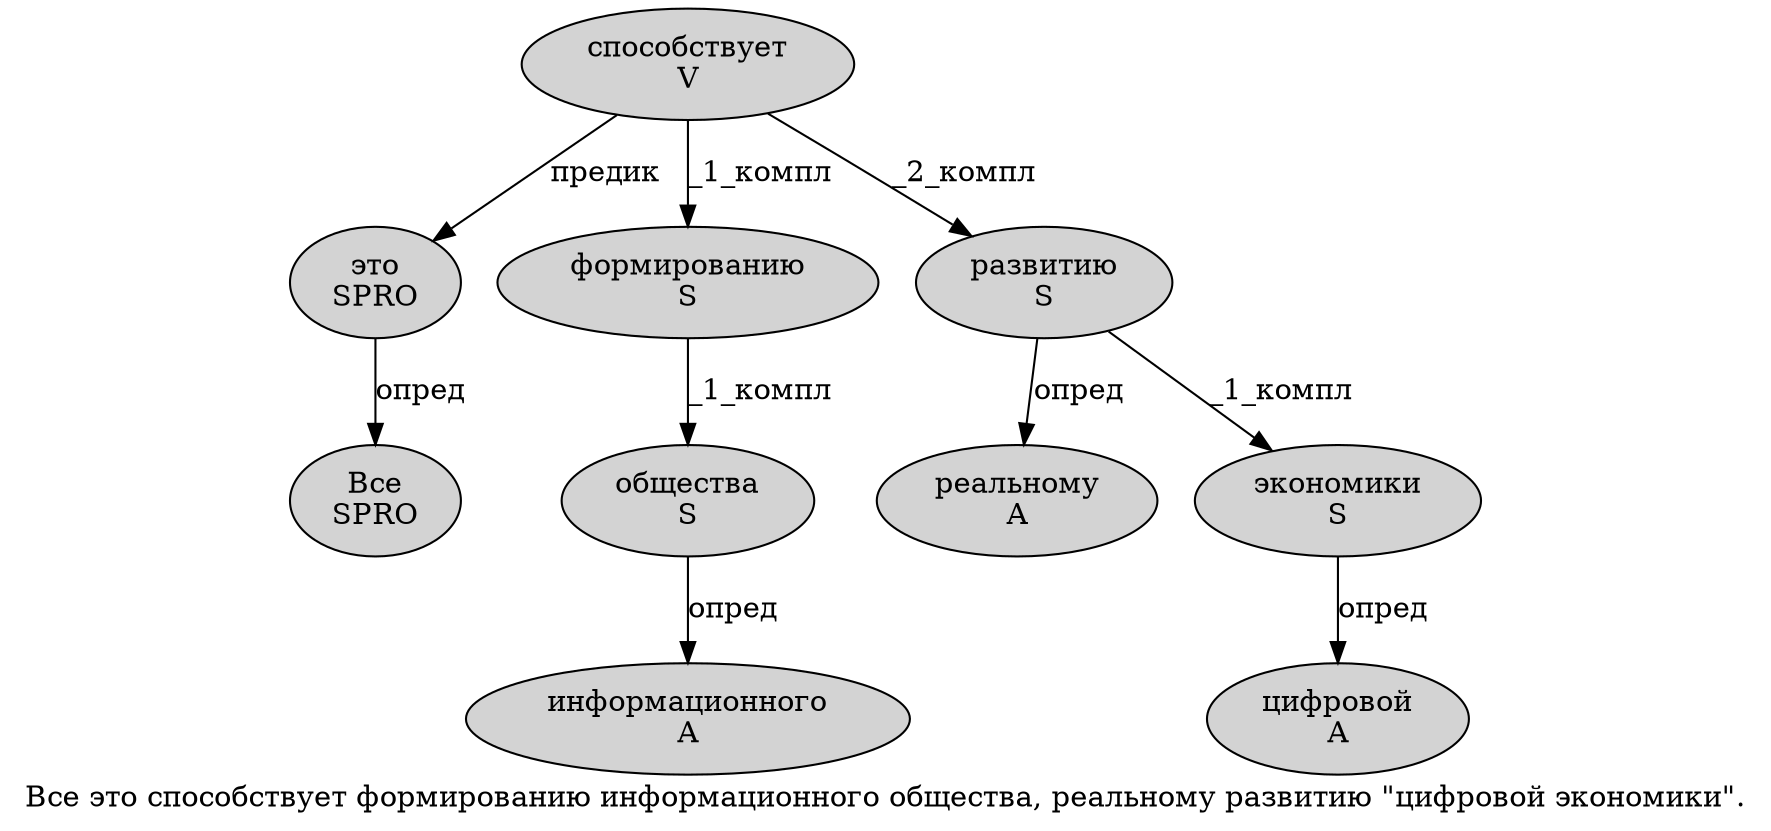 digraph SENTENCE_1015 {
	graph [label="Все это способствует формированию информационного общества, реальному развитию \"цифровой экономики\"."]
	node [style=filled]
		0 [label="Все
SPRO" color="" fillcolor=lightgray penwidth=1 shape=ellipse]
		1 [label="это
SPRO" color="" fillcolor=lightgray penwidth=1 shape=ellipse]
		2 [label="способствует
V" color="" fillcolor=lightgray penwidth=1 shape=ellipse]
		3 [label="формированию
S" color="" fillcolor=lightgray penwidth=1 shape=ellipse]
		4 [label="информационного
A" color="" fillcolor=lightgray penwidth=1 shape=ellipse]
		5 [label="общества
S" color="" fillcolor=lightgray penwidth=1 shape=ellipse]
		7 [label="реальному
A" color="" fillcolor=lightgray penwidth=1 shape=ellipse]
		8 [label="развитию
S" color="" fillcolor=lightgray penwidth=1 shape=ellipse]
		10 [label="цифровой
A" color="" fillcolor=lightgray penwidth=1 shape=ellipse]
		11 [label="экономики
S" color="" fillcolor=lightgray penwidth=1 shape=ellipse]
			2 -> 1 [label="предик"]
			2 -> 3 [label="_1_компл"]
			2 -> 8 [label="_2_компл"]
			5 -> 4 [label="опред"]
			1 -> 0 [label="опред"]
			11 -> 10 [label="опред"]
			8 -> 7 [label="опред"]
			8 -> 11 [label="_1_компл"]
			3 -> 5 [label="_1_компл"]
}